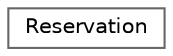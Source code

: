 digraph "Graphe hiérarchique des classes"
{
 // LATEX_PDF_SIZE
  bgcolor="transparent";
  edge [fontname=Helvetica,fontsize=10,labelfontname=Helvetica,labelfontsize=10];
  node [fontname=Helvetica,fontsize=10,shape=box,height=0.2,width=0.4];
  rankdir="LR";
  Node0 [id="Node000000",label="Reservation",height=0.2,width=0.4,color="grey40", fillcolor="white", style="filled",URL="$classReservation.html",tooltip="Controller for managing reservation-related operations."];
}
